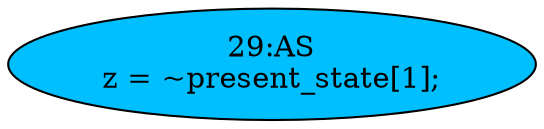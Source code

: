 strict digraph "" {
	node [label="\N"];
	"29:AS"	[ast="<pyverilog.vparser.ast.Assign object at 0x7f45d25599d0>",
		def_var="['z']",
		fillcolor=deepskyblue,
		label="29:AS
z = ~present_state[1];",
		statements="[]",
		style=filled,
		typ=Assign,
		use_var="['present_state']"];
}
